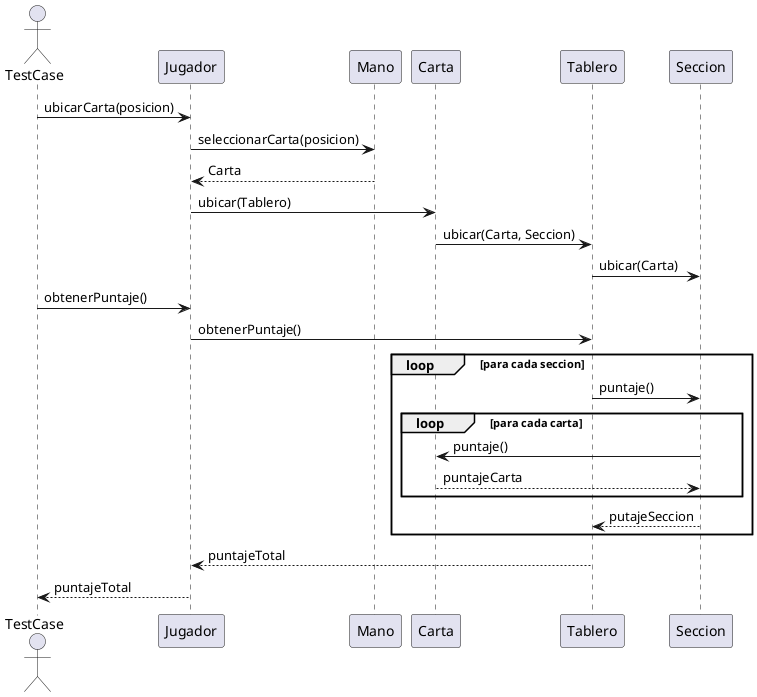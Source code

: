 @startuml
Actor TestCase
TestCase -> Jugador: ubicarCarta(posicion)

Jugador -> Mano: seleccionarCarta(posicion)
Mano --> Jugador: Carta
Jugador -> Carta: ubicar(Tablero)
Carta -> Tablero: ubicar(Carta, Seccion)
Tablero -> Seccion: ubicar(Carta)


TestCase -> Jugador: obtenerPuntaje()
Jugador -> Tablero: obtenerPuntaje()
loop para cada seccion
Tablero -> Seccion: puntaje()
loop para cada carta
Seccion -> Carta: puntaje()
Carta --> Seccion: puntajeCarta
end
Seccion --> Tablero: putajeSeccion
end
Tablero --> Jugador: puntajeTotal
Jugador --> TestCase: puntajeTotal


@enduml